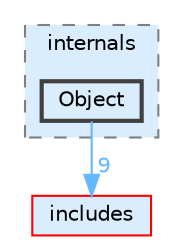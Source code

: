 digraph "lib/internals/Object"
{
 // LATEX_PDF_SIZE
  bgcolor="transparent";
  edge [fontname=Helvetica,fontsize=10,labelfontname=Helvetica,labelfontsize=10];
  node [fontname=Helvetica,fontsize=10,shape=box,height=0.2,width=0.4];
  compound=true
  subgraph clusterdir_b676090d228801dd7ffbbb73657bbc43 {
    graph [ bgcolor="#daedff", pencolor="grey50", label="internals", fontname=Helvetica,fontsize=10 style="filled,dashed", URL="dir_b676090d228801dd7ffbbb73657bbc43.html",tooltip=""]
  dir_f0af6fb66fa0d8303a1fbb852a1aad7d [label="Object", fillcolor="#daedff", color="grey25", style="filled,bold", URL="dir_f0af6fb66fa0d8303a1fbb852a1aad7d.html",tooltip=""];
  }
  dir_09e761304027c904456130627fd4dcf5 [label="includes", fillcolor="#daedff", color="red", style="filled", URL="dir_09e761304027c904456130627fd4dcf5.html",tooltip=""];
  dir_f0af6fb66fa0d8303a1fbb852a1aad7d->dir_09e761304027c904456130627fd4dcf5 [headlabel="9", labeldistance=1.5 headhref="dir_000012_000007.html" href="dir_000012_000007.html" color="steelblue1" fontcolor="steelblue1"];
}
